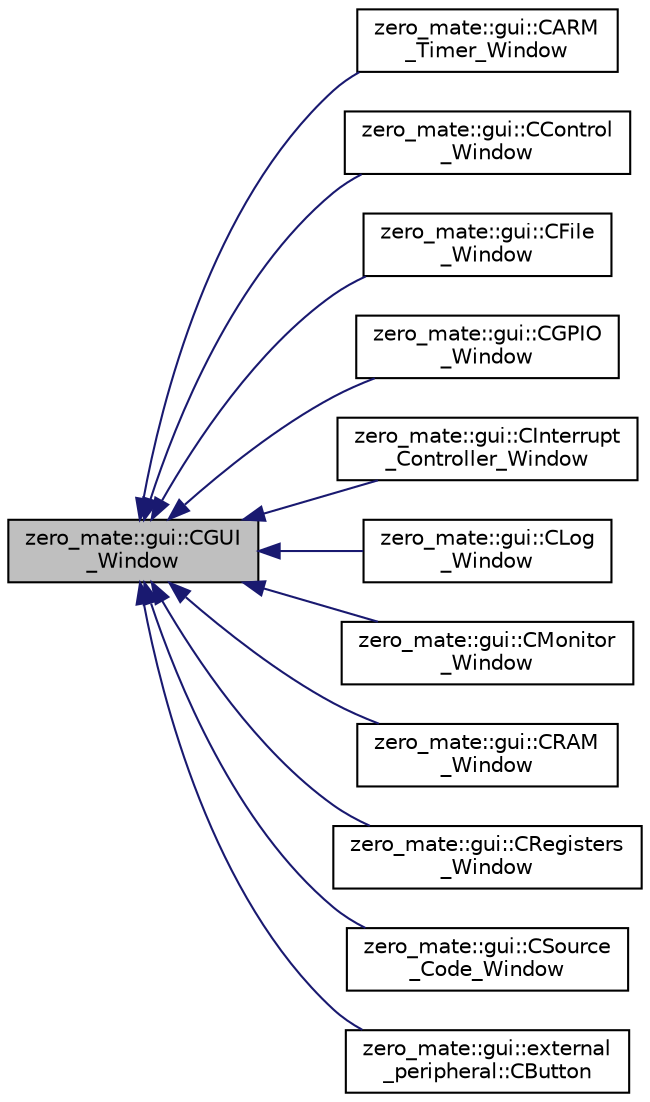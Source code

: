 digraph "zero_mate::gui::CGUI_Window"
{
 // LATEX_PDF_SIZE
  bgcolor="transparent";
  edge [fontname="Helvetica",fontsize="10",labelfontname="Helvetica",labelfontsize="10"];
  node [fontname="Helvetica",fontsize="10",shape=record];
  rankdir="LR";
  Node1 [label="zero_mate::gui::CGUI\l_Window",height=0.2,width=0.4,color="black", fillcolor="grey75", style="filled", fontcolor="black",tooltip=" "];
  Node1 -> Node2 [dir="back",color="midnightblue",fontsize="10",style="solid",fontname="Helvetica"];
  Node2 [label="zero_mate::gui::CARM\l_Timer_Window",height=0.2,width=0.4,color="black",URL="$classzero__mate_1_1gui_1_1CARM__Timer__Window.html",tooltip=" "];
  Node1 -> Node3 [dir="back",color="midnightblue",fontsize="10",style="solid",fontname="Helvetica"];
  Node3 [label="zero_mate::gui::CControl\l_Window",height=0.2,width=0.4,color="black",URL="$classzero__mate_1_1gui_1_1CControl__Window.html",tooltip=" "];
  Node1 -> Node4 [dir="back",color="midnightblue",fontsize="10",style="solid",fontname="Helvetica"];
  Node4 [label="zero_mate::gui::CFile\l_Window",height=0.2,width=0.4,color="black",URL="$classzero__mate_1_1gui_1_1CFile__Window.html",tooltip=" "];
  Node1 -> Node5 [dir="back",color="midnightblue",fontsize="10",style="solid",fontname="Helvetica"];
  Node5 [label="zero_mate::gui::CGPIO\l_Window",height=0.2,width=0.4,color="black",URL="$classzero__mate_1_1gui_1_1CGPIO__Window.html",tooltip=" "];
  Node1 -> Node6 [dir="back",color="midnightblue",fontsize="10",style="solid",fontname="Helvetica"];
  Node6 [label="zero_mate::gui::CInterrupt\l_Controller_Window",height=0.2,width=0.4,color="black",URL="$classzero__mate_1_1gui_1_1CInterrupt__Controller__Window.html",tooltip=" "];
  Node1 -> Node7 [dir="back",color="midnightblue",fontsize="10",style="solid",fontname="Helvetica"];
  Node7 [label="zero_mate::gui::CLog\l_Window",height=0.2,width=0.4,color="black",URL="$classzero__mate_1_1gui_1_1CLog__Window.html",tooltip=" "];
  Node1 -> Node8 [dir="back",color="midnightblue",fontsize="10",style="solid",fontname="Helvetica"];
  Node8 [label="zero_mate::gui::CMonitor\l_Window",height=0.2,width=0.4,color="black",URL="$classzero__mate_1_1gui_1_1CMonitor__Window.html",tooltip=" "];
  Node1 -> Node9 [dir="back",color="midnightblue",fontsize="10",style="solid",fontname="Helvetica"];
  Node9 [label="zero_mate::gui::CRAM\l_Window",height=0.2,width=0.4,color="black",URL="$classzero__mate_1_1gui_1_1CRAM__Window.html",tooltip=" "];
  Node1 -> Node10 [dir="back",color="midnightblue",fontsize="10",style="solid",fontname="Helvetica"];
  Node10 [label="zero_mate::gui::CRegisters\l_Window",height=0.2,width=0.4,color="black",URL="$classzero__mate_1_1gui_1_1CRegisters__Window.html",tooltip=" "];
  Node1 -> Node11 [dir="back",color="midnightblue",fontsize="10",style="solid",fontname="Helvetica"];
  Node11 [label="zero_mate::gui::CSource\l_Code_Window",height=0.2,width=0.4,color="black",URL="$classzero__mate_1_1gui_1_1CSource__Code__Window.html",tooltip=" "];
  Node1 -> Node12 [dir="back",color="midnightblue",fontsize="10",style="solid",fontname="Helvetica"];
  Node12 [label="zero_mate::gui::external\l_peripheral::CButton",height=0.2,width=0.4,color="black",URL="$classzero__mate_1_1gui_1_1external__peripheral_1_1CButton.html",tooltip=" "];
}

